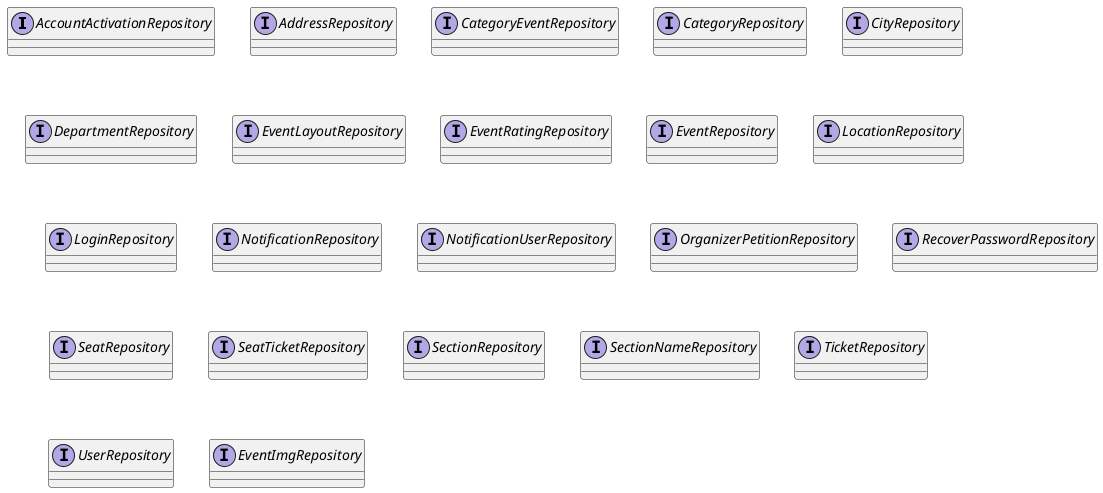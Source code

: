 @startuml Simple Repository Class Diagram

interface AccountActivationRepository {
}

interface AddressRepository {
}

interface CategoryEventRepository {
}

interface CategoryRepository {
}

interface CityRepository {
}

interface DepartmentRepository {
}

interface EventLayoutRepository {
}

interface EventRatingRepository {
}

interface EventRepository {
}

interface LocationRepository {
}

interface LoginRepository {
}

interface NotificationRepository {
}

interface NotificationUserRepository {
}

interface OrganizerPetitionRepository {
}

interface RecoverPasswordRepository {
}

interface SeatRepository {
}

interface SeatTicketRepository {
}

interface SectionRepository {
}

interface SectionNameRepository {
}

interface TicketRepository {
}

interface UserRepository {
}

interface EventImgRepository {
}

@enduml